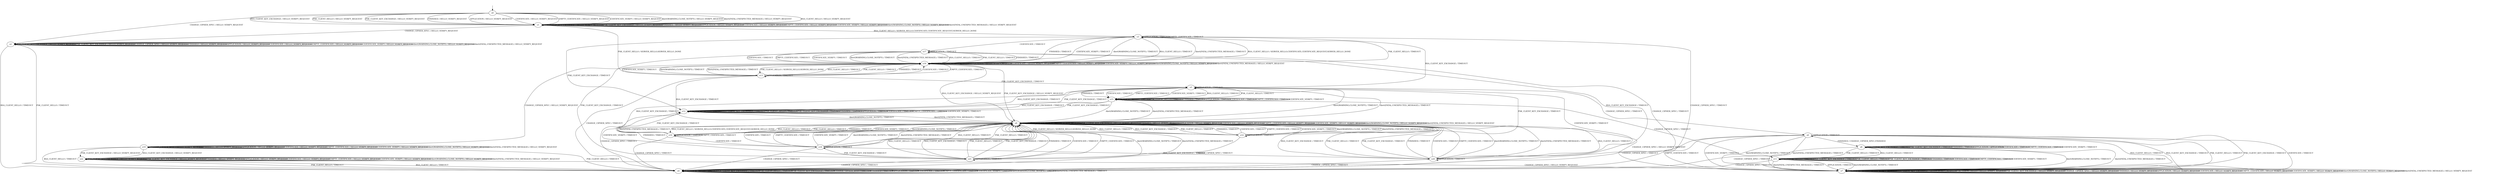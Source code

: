 digraph h8 {
s0 [label="s0"];
s1 [label="s1"];
s2 [label="s2"];
s3 [label="s3"];
s4 [label="s4"];
s13 [label="s13"];
s5 [label="s5"];
s12 [label="s12"];
s16 [label="s16"];
s17 [label="s17"];
s6 [label="s6"];
s9 [label="s9"];
s15 [label="s15"];
s19 [label="s19"];
s20 [label="s20"];
s21 [label="s21"];
s7 [label="s7"];
s8 [label="s8"];
s10 [label="s10"];
s14 [label="s14"];
s22 [label="s22"];
s11 [label="s11"];
s18 [label="s18"];
s0 -> s1 [label="RSA_CLIENT_HELLO / HELLO_VERIFY_REQUEST"];
s0 -> s1 [label="RSA_CLIENT_KEY_EXCHANGE / HELLO_VERIFY_REQUEST"];
s0 -> s1 [label="PSK_CLIENT_HELLO / HELLO_VERIFY_REQUEST"];
s0 -> s1 [label="PSK_CLIENT_KEY_EXCHANGE / HELLO_VERIFY_REQUEST"];
s0 -> s2 [label="CHANGE_CIPHER_SPEC / HELLO_VERIFY_REQUEST"];
s0 -> s1 [label="FINISHED / HELLO_VERIFY_REQUEST"];
s0 -> s1 [label="APPLICATION / HELLO_VERIFY_REQUEST"];
s0 -> s1 [label="CERTIFICATE / HELLO_VERIFY_REQUEST"];
s0 -> s1 [label="EMPTY_CERTIFICATE / HELLO_VERIFY_REQUEST"];
s0 -> s1 [label="CERTIFICATE_VERIFY / HELLO_VERIFY_REQUEST"];
s0 -> s1 [label="Alert(WARNING,CLOSE_NOTIFY) / HELLO_VERIFY_REQUEST"];
s0 -> s1 [label="Alert(FATAL,UNEXPECTED_MESSAGE) / HELLO_VERIFY_REQUEST"];
s1 -> s3 [label="RSA_CLIENT_HELLO / SERVER_HELLO,CERTIFICATE,CERTIFICATE_REQUEST,SERVER_HELLO_DONE"];
s1 -> s1 [label="RSA_CLIENT_KEY_EXCHANGE / HELLO_VERIFY_REQUEST"];
s1 -> s13 [label="PSK_CLIENT_HELLO / SERVER_HELLO,SERVER_HELLO_DONE"];
s1 -> s1 [label="PSK_CLIENT_KEY_EXCHANGE / HELLO_VERIFY_REQUEST"];
s1 -> s2 [label="CHANGE_CIPHER_SPEC / HELLO_VERIFY_REQUEST"];
s1 -> s1 [label="FINISHED / HELLO_VERIFY_REQUEST"];
s1 -> s1 [label="APPLICATION / HELLO_VERIFY_REQUEST"];
s1 -> s1 [label="CERTIFICATE / HELLO_VERIFY_REQUEST"];
s1 -> s1 [label="EMPTY_CERTIFICATE / HELLO_VERIFY_REQUEST"];
s1 -> s1 [label="CERTIFICATE_VERIFY / HELLO_VERIFY_REQUEST"];
s1 -> s1 [label="Alert(WARNING,CLOSE_NOTIFY) / HELLO_VERIFY_REQUEST"];
s1 -> s1 [label="Alert(FATAL,UNEXPECTED_MESSAGE) / HELLO_VERIFY_REQUEST"];
s2 -> s4 [label="RSA_CLIENT_HELLO / TIMEOUT"];
s2 -> s2 [label="RSA_CLIENT_KEY_EXCHANGE / HELLO_VERIFY_REQUEST"];
s2 -> s4 [label="PSK_CLIENT_HELLO / TIMEOUT"];
s2 -> s2 [label="PSK_CLIENT_KEY_EXCHANGE / HELLO_VERIFY_REQUEST"];
s2 -> s2 [label="CHANGE_CIPHER_SPEC / HELLO_VERIFY_REQUEST"];
s2 -> s2 [label="FINISHED / HELLO_VERIFY_REQUEST"];
s2 -> s2 [label="APPLICATION / HELLO_VERIFY_REQUEST"];
s2 -> s2 [label="CERTIFICATE / HELLO_VERIFY_REQUEST"];
s2 -> s2 [label="EMPTY_CERTIFICATE / HELLO_VERIFY_REQUEST"];
s2 -> s2 [label="CERTIFICATE_VERIFY / HELLO_VERIFY_REQUEST"];
s2 -> s2 [label="Alert(WARNING,CLOSE_NOTIFY) / HELLO_VERIFY_REQUEST"];
s2 -> s2 [label="Alert(FATAL,UNEXPECTED_MESSAGE) / HELLO_VERIFY_REQUEST"];
s3 -> s16 [label="RSA_CLIENT_HELLO / TIMEOUT"];
s3 -> s5 [label="RSA_CLIENT_KEY_EXCHANGE / TIMEOUT"];
s3 -> s16 [label="PSK_CLIENT_HELLO / TIMEOUT"];
s3 -> s12 [label="PSK_CLIENT_KEY_EXCHANGE / TIMEOUT"];
s3 -> s4 [label="CHANGE_CIPHER_SPEC / TIMEOUT"];
s3 -> s16 [label="FINISHED / TIMEOUT"];
s3 -> s3 [label="APPLICATION / TIMEOUT"];
s3 -> s17 [label="CERTIFICATE / TIMEOUT"];
s3 -> s3 [label="EMPTY_CERTIFICATE / TIMEOUT"];
s3 -> s16 [label="CERTIFICATE_VERIFY / TIMEOUT"];
s3 -> s16 [label="Alert(WARNING,CLOSE_NOTIFY) / TIMEOUT"];
s3 -> s16 [label="Alert(FATAL,UNEXPECTED_MESSAGE) / TIMEOUT"];
s4 -> s4 [label="RSA_CLIENT_HELLO / TIMEOUT"];
s4 -> s4 [label="RSA_CLIENT_KEY_EXCHANGE / TIMEOUT"];
s4 -> s4 [label="PSK_CLIENT_HELLO / TIMEOUT"];
s4 -> s4 [label="PSK_CLIENT_KEY_EXCHANGE / TIMEOUT"];
s4 -> s4 [label="CHANGE_CIPHER_SPEC / TIMEOUT"];
s4 -> s4 [label="FINISHED / TIMEOUT"];
s4 -> s4 [label="APPLICATION / TIMEOUT"];
s4 -> s4 [label="CERTIFICATE / TIMEOUT"];
s4 -> s4 [label="EMPTY_CERTIFICATE / TIMEOUT"];
s4 -> s4 [label="CERTIFICATE_VERIFY / TIMEOUT"];
s4 -> s4 [label="Alert(WARNING,CLOSE_NOTIFY) / TIMEOUT"];
s4 -> s4 [label="Alert(FATAL,UNEXPECTED_MESSAGE) / TIMEOUT"];
s13 -> s16 [label="RSA_CLIENT_HELLO / TIMEOUT"];
s13 -> s9 [label="RSA_CLIENT_KEY_EXCHANGE / TIMEOUT"];
s13 -> s16 [label="PSK_CLIENT_HELLO / TIMEOUT"];
s13 -> s5 [label="PSK_CLIENT_KEY_EXCHANGE / TIMEOUT"];
s13 -> s4 [label="CHANGE_CIPHER_SPEC / TIMEOUT"];
s13 -> s16 [label="FINISHED / TIMEOUT"];
s13 -> s13 [label="APPLICATION / TIMEOUT"];
s13 -> s16 [label="CERTIFICATE / TIMEOUT"];
s13 -> s16 [label="EMPTY_CERTIFICATE / TIMEOUT"];
s13 -> s16 [label="CERTIFICATE_VERIFY / TIMEOUT"];
s13 -> s16 [label="Alert(WARNING,CLOSE_NOTIFY) / TIMEOUT"];
s13 -> s16 [label="Alert(FATAL,UNEXPECTED_MESSAGE) / TIMEOUT"];
s5 -> s15 [label="RSA_CLIENT_HELLO / TIMEOUT"];
s5 -> s12 [label="RSA_CLIENT_KEY_EXCHANGE / TIMEOUT"];
s5 -> s15 [label="PSK_CLIENT_HELLO / TIMEOUT"];
s5 -> s12 [label="PSK_CLIENT_KEY_EXCHANGE / TIMEOUT"];
s5 -> s6 [label="CHANGE_CIPHER_SPEC / TIMEOUT"];
s5 -> s15 [label="FINISHED / TIMEOUT"];
s5 -> s5 [label="APPLICATION / TIMEOUT"];
s5 -> s15 [label="CERTIFICATE / TIMEOUT"];
s5 -> s15 [label="EMPTY_CERTIFICATE / TIMEOUT"];
s5 -> s15 [label="CERTIFICATE_VERIFY / TIMEOUT"];
s5 -> s9 [label="Alert(WARNING,CLOSE_NOTIFY) / TIMEOUT"];
s5 -> s9 [label="Alert(FATAL,UNEXPECTED_MESSAGE) / TIMEOUT"];
s12 -> s12 [label="RSA_CLIENT_HELLO / TIMEOUT"];
s12 -> s12 [label="RSA_CLIENT_KEY_EXCHANGE / TIMEOUT"];
s12 -> s12 [label="PSK_CLIENT_HELLO / TIMEOUT"];
s12 -> s12 [label="PSK_CLIENT_KEY_EXCHANGE / TIMEOUT"];
s12 -> s4 [label="CHANGE_CIPHER_SPEC / TIMEOUT"];
s12 -> s12 [label="FINISHED / TIMEOUT"];
s12 -> s12 [label="APPLICATION / TIMEOUT"];
s12 -> s12 [label="CERTIFICATE / TIMEOUT"];
s12 -> s12 [label="EMPTY_CERTIFICATE / TIMEOUT"];
s12 -> s12 [label="CERTIFICATE_VERIFY / TIMEOUT"];
s12 -> s9 [label="Alert(WARNING,CLOSE_NOTIFY) / TIMEOUT"];
s12 -> s9 [label="Alert(FATAL,UNEXPECTED_MESSAGE) / TIMEOUT"];
s16 -> s3 [label="RSA_CLIENT_HELLO / SERVER_HELLO,CERTIFICATE,CERTIFICATE_REQUEST,SERVER_HELLO_DONE"];
s16 -> s9 [label="RSA_CLIENT_KEY_EXCHANGE / HELLO_VERIFY_REQUEST"];
s16 -> s13 [label="PSK_CLIENT_HELLO / SERVER_HELLO,SERVER_HELLO_DONE"];
s16 -> s9 [label="PSK_CLIENT_KEY_EXCHANGE / HELLO_VERIFY_REQUEST"];
s16 -> s19 [label="CHANGE_CIPHER_SPEC / HELLO_VERIFY_REQUEST"];
s16 -> s16 [label="FINISHED / HELLO_VERIFY_REQUEST"];
s16 -> s16 [label="APPLICATION / HELLO_VERIFY_REQUEST"];
s16 -> s16 [label="CERTIFICATE / HELLO_VERIFY_REQUEST"];
s16 -> s16 [label="EMPTY_CERTIFICATE / HELLO_VERIFY_REQUEST"];
s16 -> s16 [label="CERTIFICATE_VERIFY / HELLO_VERIFY_REQUEST"];
s16 -> s16 [label="Alert(WARNING,CLOSE_NOTIFY) / HELLO_VERIFY_REQUEST"];
s16 -> s16 [label="Alert(FATAL,UNEXPECTED_MESSAGE) / HELLO_VERIFY_REQUEST"];
s17 -> s16 [label="RSA_CLIENT_HELLO / TIMEOUT"];
s17 -> s20 [label="RSA_CLIENT_KEY_EXCHANGE / TIMEOUT"];
s17 -> s16 [label="PSK_CLIENT_HELLO / TIMEOUT"];
s17 -> s21 [label="PSK_CLIENT_KEY_EXCHANGE / TIMEOUT"];
s17 -> s4 [label="CHANGE_CIPHER_SPEC / TIMEOUT"];
s17 -> s16 [label="FINISHED / TIMEOUT"];
s17 -> s17 [label="APPLICATION / TIMEOUT"];
s17 -> s16 [label="CERTIFICATE / TIMEOUT"];
s17 -> s16 [label="EMPTY_CERTIFICATE / TIMEOUT"];
s17 -> s16 [label="CERTIFICATE_VERIFY / TIMEOUT"];
s17 -> s16 [label="Alert(WARNING,CLOSE_NOTIFY) / TIMEOUT"];
s17 -> s16 [label="Alert(FATAL,UNEXPECTED_MESSAGE) / TIMEOUT"];
s6 -> s7 [label="RSA_CLIENT_HELLO / TIMEOUT"];
s6 -> s7 [label="RSA_CLIENT_KEY_EXCHANGE / TIMEOUT"];
s6 -> s7 [label="PSK_CLIENT_HELLO / TIMEOUT"];
s6 -> s7 [label="PSK_CLIENT_KEY_EXCHANGE / TIMEOUT"];
s6 -> s4 [label="CHANGE_CIPHER_SPEC / TIMEOUT"];
s6 -> s8 [label="FINISHED / CHANGE_CIPHER_SPEC,FINISHED"];
s6 -> s6 [label="APPLICATION / TIMEOUT"];
s6 -> s7 [label="CERTIFICATE / TIMEOUT"];
s6 -> s7 [label="EMPTY_CERTIFICATE / TIMEOUT"];
s6 -> s7 [label="CERTIFICATE_VERIFY / TIMEOUT"];
s6 -> s7 [label="Alert(WARNING,CLOSE_NOTIFY) / TIMEOUT"];
s6 -> s7 [label="Alert(FATAL,UNEXPECTED_MESSAGE) / TIMEOUT"];
s9 -> s10 [label="RSA_CLIENT_HELLO / SERVER_HELLO,CERTIFICATE,CERTIFICATE_REQUEST,SERVER_HELLO_DONE"];
s9 -> s9 [label="RSA_CLIENT_KEY_EXCHANGE / HELLO_VERIFY_REQUEST"];
s9 -> s14 [label="PSK_CLIENT_HELLO / SERVER_HELLO,SERVER_HELLO_DONE"];
s9 -> s9 [label="PSK_CLIENT_KEY_EXCHANGE / HELLO_VERIFY_REQUEST"];
s9 -> s7 [label="CHANGE_CIPHER_SPEC / HELLO_VERIFY_REQUEST"];
s9 -> s9 [label="FINISHED / HELLO_VERIFY_REQUEST"];
s9 -> s9 [label="APPLICATION / HELLO_VERIFY_REQUEST"];
s9 -> s9 [label="CERTIFICATE / HELLO_VERIFY_REQUEST"];
s9 -> s9 [label="EMPTY_CERTIFICATE / HELLO_VERIFY_REQUEST"];
s9 -> s9 [label="CERTIFICATE_VERIFY / HELLO_VERIFY_REQUEST"];
s9 -> s9 [label="Alert(WARNING,CLOSE_NOTIFY) / HELLO_VERIFY_REQUEST"];
s9 -> s9 [label="Alert(FATAL,UNEXPECTED_MESSAGE) / HELLO_VERIFY_REQUEST"];
s15 -> s15 [label="RSA_CLIENT_HELLO / TIMEOUT"];
s15 -> s12 [label="RSA_CLIENT_KEY_EXCHANGE / TIMEOUT"];
s15 -> s15 [label="PSK_CLIENT_HELLO / TIMEOUT"];
s15 -> s12 [label="PSK_CLIENT_KEY_EXCHANGE / TIMEOUT"];
s15 -> s11 [label="CHANGE_CIPHER_SPEC / TIMEOUT"];
s15 -> s15 [label="FINISHED / TIMEOUT"];
s15 -> s15 [label="APPLICATION / TIMEOUT"];
s15 -> s15 [label="CERTIFICATE / TIMEOUT"];
s15 -> s15 [label="EMPTY_CERTIFICATE / TIMEOUT"];
s15 -> s15 [label="CERTIFICATE_VERIFY / TIMEOUT"];
s15 -> s9 [label="Alert(WARNING,CLOSE_NOTIFY) / TIMEOUT"];
s15 -> s9 [label="Alert(FATAL,UNEXPECTED_MESSAGE) / TIMEOUT"];
s19 -> s4 [label="RSA_CLIENT_HELLO / TIMEOUT"];
s19 -> s22 [label="RSA_CLIENT_KEY_EXCHANGE / HELLO_VERIFY_REQUEST"];
s19 -> s4 [label="PSK_CLIENT_HELLO / TIMEOUT"];
s19 -> s22 [label="PSK_CLIENT_KEY_EXCHANGE / HELLO_VERIFY_REQUEST"];
s19 -> s19 [label="CHANGE_CIPHER_SPEC / HELLO_VERIFY_REQUEST"];
s19 -> s19 [label="FINISHED / HELLO_VERIFY_REQUEST"];
s19 -> s19 [label="APPLICATION / HELLO_VERIFY_REQUEST"];
s19 -> s19 [label="CERTIFICATE / HELLO_VERIFY_REQUEST"];
s19 -> s19 [label="EMPTY_CERTIFICATE / HELLO_VERIFY_REQUEST"];
s19 -> s19 [label="CERTIFICATE_VERIFY / HELLO_VERIFY_REQUEST"];
s19 -> s19 [label="Alert(WARNING,CLOSE_NOTIFY) / HELLO_VERIFY_REQUEST"];
s19 -> s19 [label="Alert(FATAL,UNEXPECTED_MESSAGE) / HELLO_VERIFY_REQUEST"];
s20 -> s9 [label="RSA_CLIENT_HELLO / TIMEOUT"];
s20 -> s9 [label="RSA_CLIENT_KEY_EXCHANGE / TIMEOUT"];
s20 -> s9 [label="PSK_CLIENT_HELLO / TIMEOUT"];
s20 -> s9 [label="PSK_CLIENT_KEY_EXCHANGE / TIMEOUT"];
s20 -> s4 [label="CHANGE_CIPHER_SPEC / TIMEOUT"];
s20 -> s9 [label="FINISHED / TIMEOUT"];
s20 -> s20 [label="APPLICATION / TIMEOUT"];
s20 -> s9 [label="CERTIFICATE / TIMEOUT"];
s20 -> s9 [label="EMPTY_CERTIFICATE / TIMEOUT"];
s20 -> s5 [label="CERTIFICATE_VERIFY / TIMEOUT"];
s20 -> s9 [label="Alert(WARNING,CLOSE_NOTIFY) / TIMEOUT"];
s20 -> s9 [label="Alert(FATAL,UNEXPECTED_MESSAGE) / TIMEOUT"];
s21 -> s9 [label="RSA_CLIENT_HELLO / TIMEOUT"];
s21 -> s9 [label="RSA_CLIENT_KEY_EXCHANGE / TIMEOUT"];
s21 -> s9 [label="PSK_CLIENT_HELLO / TIMEOUT"];
s21 -> s9 [label="PSK_CLIENT_KEY_EXCHANGE / TIMEOUT"];
s21 -> s4 [label="CHANGE_CIPHER_SPEC / TIMEOUT"];
s21 -> s9 [label="FINISHED / TIMEOUT"];
s21 -> s21 [label="APPLICATION / TIMEOUT"];
s21 -> s9 [label="CERTIFICATE / TIMEOUT"];
s21 -> s9 [label="EMPTY_CERTIFICATE / TIMEOUT"];
s21 -> s12 [label="CERTIFICATE_VERIFY / TIMEOUT"];
s21 -> s9 [label="Alert(WARNING,CLOSE_NOTIFY) / TIMEOUT"];
s21 -> s9 [label="Alert(FATAL,UNEXPECTED_MESSAGE) / TIMEOUT"];
s7 -> s7 [label="RSA_CLIENT_HELLO / HELLO_VERIFY_REQUEST"];
s7 -> s7 [label="RSA_CLIENT_KEY_EXCHANGE / HELLO_VERIFY_REQUEST"];
s7 -> s7 [label="PSK_CLIENT_HELLO / HELLO_VERIFY_REQUEST"];
s7 -> s7 [label="PSK_CLIENT_KEY_EXCHANGE / HELLO_VERIFY_REQUEST"];
s7 -> s7 [label="CHANGE_CIPHER_SPEC / HELLO_VERIFY_REQUEST"];
s7 -> s7 [label="FINISHED / HELLO_VERIFY_REQUEST"];
s7 -> s7 [label="APPLICATION / HELLO_VERIFY_REQUEST"];
s7 -> s7 [label="CERTIFICATE / HELLO_VERIFY_REQUEST"];
s7 -> s7 [label="EMPTY_CERTIFICATE / HELLO_VERIFY_REQUEST"];
s7 -> s7 [label="CERTIFICATE_VERIFY / HELLO_VERIFY_REQUEST"];
s7 -> s7 [label="Alert(WARNING,CLOSE_NOTIFY) / HELLO_VERIFY_REQUEST"];
s7 -> s7 [label="Alert(FATAL,UNEXPECTED_MESSAGE) / HELLO_VERIFY_REQUEST"];
s8 -> s11 [label="RSA_CLIENT_HELLO / TIMEOUT"];
s8 -> s8 [label="RSA_CLIENT_KEY_EXCHANGE / TIMEOUT"];
s8 -> s11 [label="PSK_CLIENT_HELLO / TIMEOUT"];
s8 -> s8 [label="PSK_CLIENT_KEY_EXCHANGE / TIMEOUT"];
s8 -> s4 [label="CHANGE_CIPHER_SPEC / TIMEOUT"];
s8 -> s8 [label="FINISHED / TIMEOUT"];
s8 -> s8 [label="APPLICATION / APPLICATION"];
s8 -> s8 [label="CERTIFICATE / TIMEOUT"];
s8 -> s8 [label="EMPTY_CERTIFICATE / TIMEOUT"];
s8 -> s8 [label="CERTIFICATE_VERIFY / TIMEOUT"];
s8 -> s7 [label="Alert(WARNING,CLOSE_NOTIFY) / TIMEOUT"];
s8 -> s7 [label="Alert(FATAL,UNEXPECTED_MESSAGE) / TIMEOUT"];
s10 -> s9 [label="RSA_CLIENT_HELLO / TIMEOUT"];
s10 -> s5 [label="RSA_CLIENT_KEY_EXCHANGE / TIMEOUT"];
s10 -> s9 [label="PSK_CLIENT_HELLO / TIMEOUT"];
s10 -> s12 [label="PSK_CLIENT_KEY_EXCHANGE / TIMEOUT"];
s10 -> s4 [label="CHANGE_CIPHER_SPEC / TIMEOUT"];
s10 -> s9 [label="FINISHED / TIMEOUT"];
s10 -> s10 [label="APPLICATION / TIMEOUT"];
s10 -> s18 [label="CERTIFICATE / TIMEOUT"];
s10 -> s10 [label="EMPTY_CERTIFICATE / TIMEOUT"];
s10 -> s9 [label="CERTIFICATE_VERIFY / TIMEOUT"];
s10 -> s9 [label="Alert(WARNING,CLOSE_NOTIFY) / TIMEOUT"];
s10 -> s9 [label="Alert(FATAL,UNEXPECTED_MESSAGE) / TIMEOUT"];
s14 -> s9 [label="RSA_CLIENT_HELLO / TIMEOUT"];
s14 -> s9 [label="RSA_CLIENT_KEY_EXCHANGE / TIMEOUT"];
s14 -> s9 [label="PSK_CLIENT_HELLO / TIMEOUT"];
s14 -> s5 [label="PSK_CLIENT_KEY_EXCHANGE / TIMEOUT"];
s14 -> s4 [label="CHANGE_CIPHER_SPEC / TIMEOUT"];
s14 -> s9 [label="FINISHED / TIMEOUT"];
s14 -> s14 [label="APPLICATION / TIMEOUT"];
s14 -> s9 [label="CERTIFICATE / TIMEOUT"];
s14 -> s9 [label="EMPTY_CERTIFICATE / TIMEOUT"];
s14 -> s9 [label="CERTIFICATE_VERIFY / TIMEOUT"];
s14 -> s9 [label="Alert(WARNING,CLOSE_NOTIFY) / TIMEOUT"];
s14 -> s9 [label="Alert(FATAL,UNEXPECTED_MESSAGE) / TIMEOUT"];
s22 -> s4 [label="RSA_CLIENT_HELLO / TIMEOUT"];
s22 -> s22 [label="RSA_CLIENT_KEY_EXCHANGE / HELLO_VERIFY_REQUEST"];
s22 -> s4 [label="PSK_CLIENT_HELLO / TIMEOUT"];
s22 -> s22 [label="PSK_CLIENT_KEY_EXCHANGE / HELLO_VERIFY_REQUEST"];
s22 -> s7 [label="CHANGE_CIPHER_SPEC / HELLO_VERIFY_REQUEST"];
s22 -> s22 [label="FINISHED / HELLO_VERIFY_REQUEST"];
s22 -> s22 [label="APPLICATION / HELLO_VERIFY_REQUEST"];
s22 -> s22 [label="CERTIFICATE / HELLO_VERIFY_REQUEST"];
s22 -> s22 [label="EMPTY_CERTIFICATE / HELLO_VERIFY_REQUEST"];
s22 -> s22 [label="CERTIFICATE_VERIFY / HELLO_VERIFY_REQUEST"];
s22 -> s22 [label="Alert(WARNING,CLOSE_NOTIFY) / HELLO_VERIFY_REQUEST"];
s22 -> s22 [label="Alert(FATAL,UNEXPECTED_MESSAGE) / HELLO_VERIFY_REQUEST"];
s11 -> s11 [label="RSA_CLIENT_HELLO / TIMEOUT"];
s11 -> s11 [label="RSA_CLIENT_KEY_EXCHANGE / TIMEOUT"];
s11 -> s11 [label="PSK_CLIENT_HELLO / TIMEOUT"];
s11 -> s11 [label="PSK_CLIENT_KEY_EXCHANGE / TIMEOUT"];
s11 -> s4 [label="CHANGE_CIPHER_SPEC / TIMEOUT"];
s11 -> s11 [label="FINISHED / TIMEOUT"];
s11 -> s7 [label="APPLICATION / TIMEOUT"];
s11 -> s11 [label="CERTIFICATE / TIMEOUT"];
s11 -> s11 [label="EMPTY_CERTIFICATE / TIMEOUT"];
s11 -> s11 [label="CERTIFICATE_VERIFY / TIMEOUT"];
s11 -> s7 [label="Alert(WARNING,CLOSE_NOTIFY) / TIMEOUT"];
s11 -> s7 [label="Alert(FATAL,UNEXPECTED_MESSAGE) / TIMEOUT"];
s18 -> s9 [label="RSA_CLIENT_HELLO / TIMEOUT"];
s18 -> s20 [label="RSA_CLIENT_KEY_EXCHANGE / TIMEOUT"];
s18 -> s9 [label="PSK_CLIENT_HELLO / TIMEOUT"];
s18 -> s21 [label="PSK_CLIENT_KEY_EXCHANGE / TIMEOUT"];
s18 -> s4 [label="CHANGE_CIPHER_SPEC / TIMEOUT"];
s18 -> s9 [label="FINISHED / TIMEOUT"];
s18 -> s18 [label="APPLICATION / TIMEOUT"];
s18 -> s9 [label="CERTIFICATE / TIMEOUT"];
s18 -> s9 [label="EMPTY_CERTIFICATE / TIMEOUT"];
s18 -> s9 [label="CERTIFICATE_VERIFY / TIMEOUT"];
s18 -> s9 [label="Alert(WARNING,CLOSE_NOTIFY) / TIMEOUT"];
s18 -> s9 [label="Alert(FATAL,UNEXPECTED_MESSAGE) / TIMEOUT"];
__start0 [shape=none, label=""];
__start0 -> s0 [label=""];
}
